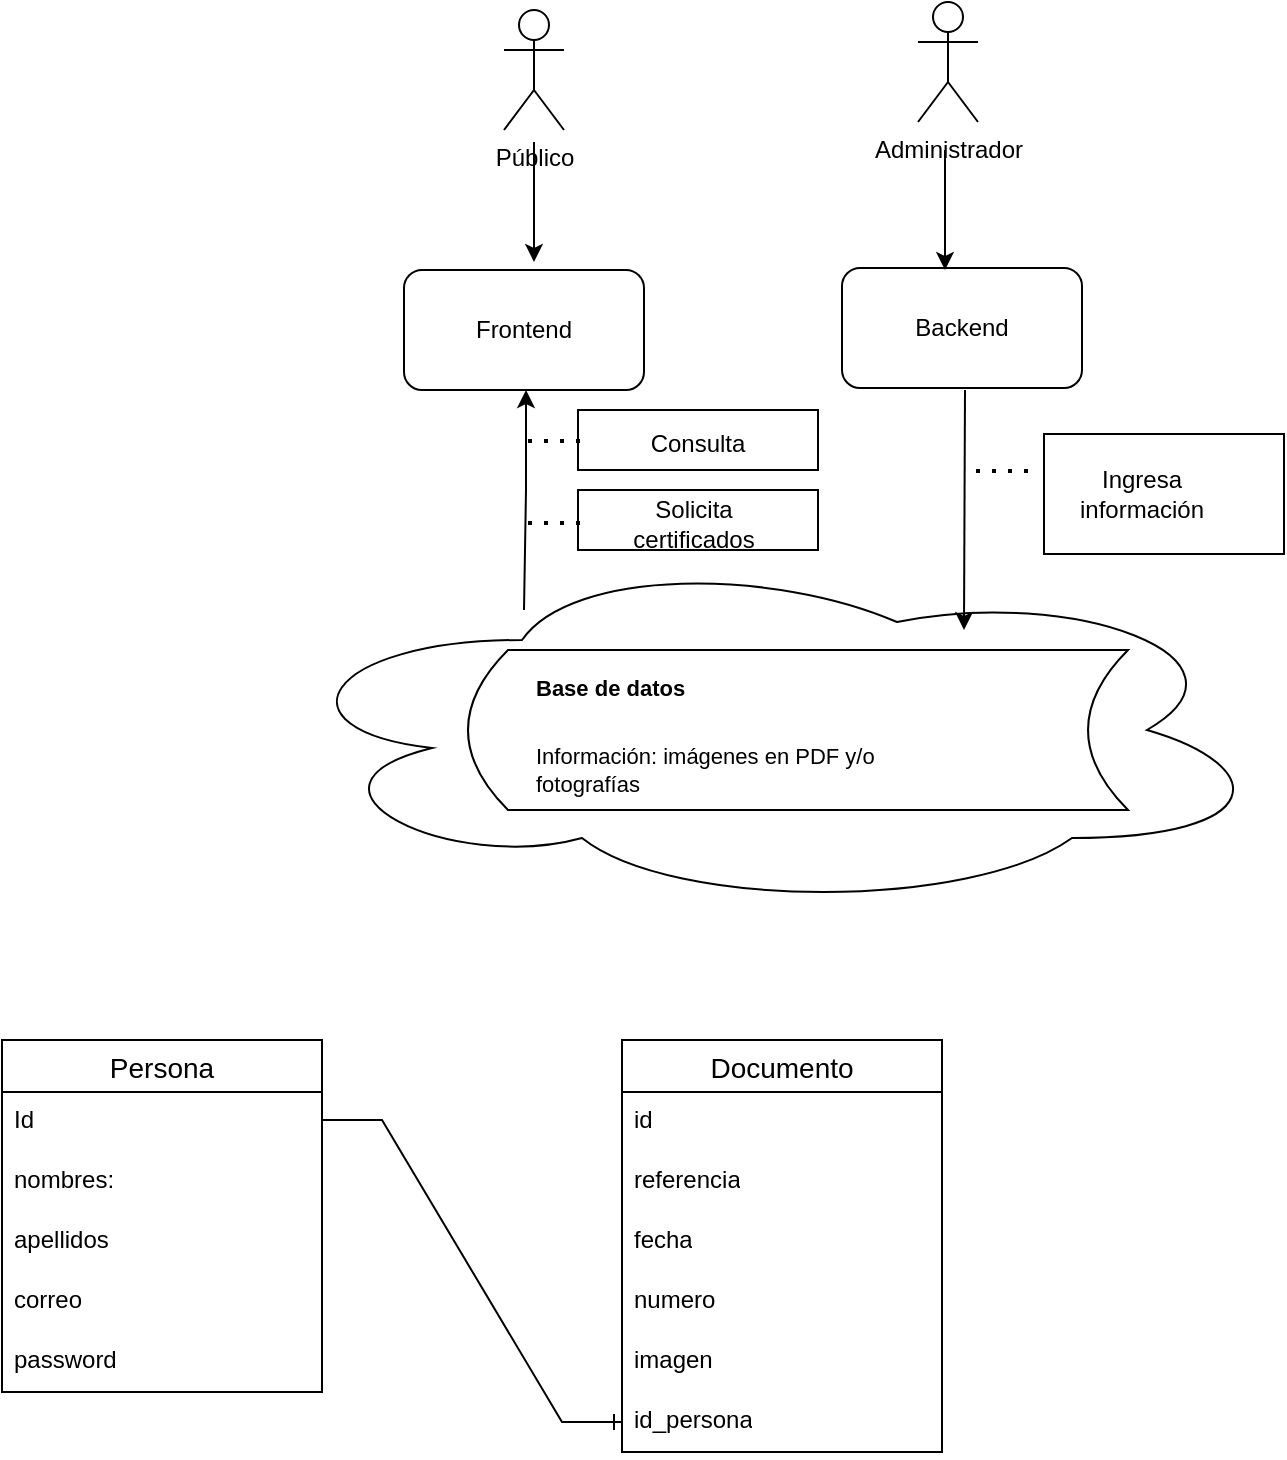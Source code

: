 <mxfile version="21.6.2" type="github">
  <diagram name="Página-1" id="cDTYFTd6cJc0zhmCFDx2">
    <mxGraphModel dx="1925" dy="476" grid="1" gridSize="10" guides="1" tooltips="1" connect="1" arrows="1" fold="1" page="1" pageScale="1" pageWidth="1100" pageHeight="850" math="0" shadow="0">
      <root>
        <mxCell id="0" />
        <mxCell id="1" parent="0" />
        <mxCell id="aPXw14oO3UXJPSaBbQl1-51" value="" style="group" parent="1" vertex="1" connectable="0">
          <mxGeometry y="1" width="531" height="424" as="geometry" />
        </mxCell>
        <mxCell id="aPXw14oO3UXJPSaBbQl1-30" value="" style="group" parent="aPXw14oO3UXJPSaBbQl1-51" vertex="1" connectable="0">
          <mxGeometry y="284" width="430" height="140" as="geometry" />
        </mxCell>
        <mxCell id="aPXw14oO3UXJPSaBbQl1-32" value="" style="group" parent="aPXw14oO3UXJPSaBbQl1-30" vertex="1" connectable="0">
          <mxGeometry x="-70" y="-40" width="500" height="180" as="geometry" />
        </mxCell>
        <mxCell id="aPXw14oO3UXJPSaBbQl1-31" value="" style="ellipse;shape=cloud;whiteSpace=wrap;html=1;" parent="aPXw14oO3UXJPSaBbQl1-32" vertex="1">
          <mxGeometry x="95" y="30" width="500" height="180" as="geometry" />
        </mxCell>
        <mxCell id="aPXw14oO3UXJPSaBbQl1-28" value="" style="shape=dataStorage;whiteSpace=wrap;html=1;fixedSize=1;" parent="aPXw14oO3UXJPSaBbQl1-32" vertex="1">
          <mxGeometry x="193" y="80" width="330" height="80" as="geometry" />
        </mxCell>
        <mxCell id="aPXw14oO3UXJPSaBbQl1-27" value="&lt;h1&gt;&lt;font style=&quot;font-size: 11px;&quot;&gt;&lt;span style=&quot;background-color: initial;&quot;&gt;Base de datos&lt;/span&gt;&lt;br&gt;&lt;/font&gt;&lt;/h1&gt;&lt;div&gt;&lt;font style=&quot;font-size: 11px;&quot;&gt;Información: imágenes en PDF y/o fotografías&lt;/font&gt;&lt;/div&gt;" style="text;html=1;strokeColor=none;fillColor=none;spacing=5;spacingTop=-20;whiteSpace=wrap;overflow=hidden;rounded=0;" parent="aPXw14oO3UXJPSaBbQl1-32" vertex="1">
          <mxGeometry x="222" y="75" width="180" height="85" as="geometry" />
        </mxCell>
        <mxCell id="aPXw14oO3UXJPSaBbQl1-50" value="" style="group" parent="aPXw14oO3UXJPSaBbQl1-51" vertex="1" connectable="0">
          <mxGeometry x="91" width="440" height="314" as="geometry" />
        </mxCell>
        <mxCell id="aPXw14oO3UXJPSaBbQl1-1" value="Público" style="shape=umlActor;verticalLabelPosition=bottom;verticalAlign=top;html=1;outlineConnect=0;" parent="aPXw14oO3UXJPSaBbQl1-50" vertex="1">
          <mxGeometry x="50" y="4" width="30" height="60" as="geometry" />
        </mxCell>
        <mxCell id="aPXw14oO3UXJPSaBbQl1-3" value="Administrador" style="shape=umlActor;verticalLabelPosition=bottom;verticalAlign=top;html=1;outlineConnect=0;" parent="aPXw14oO3UXJPSaBbQl1-50" vertex="1">
          <mxGeometry x="257" width="30" height="60" as="geometry" />
        </mxCell>
        <mxCell id="aPXw14oO3UXJPSaBbQl1-12" value="Frontend" style="rounded=1;whiteSpace=wrap;html=1;" parent="aPXw14oO3UXJPSaBbQl1-50" vertex="1">
          <mxGeometry y="134" width="120" height="60" as="geometry" />
        </mxCell>
        <mxCell id="aPXw14oO3UXJPSaBbQl1-13" value="Backend" style="rounded=1;whiteSpace=wrap;html=1;" parent="aPXw14oO3UXJPSaBbQl1-50" vertex="1">
          <mxGeometry x="219" y="133" width="120" height="60" as="geometry" />
        </mxCell>
        <mxCell id="aPXw14oO3UXJPSaBbQl1-16" value="" style="endArrow=classic;html=1;curved=1;" parent="aPXw14oO3UXJPSaBbQl1-50" edge="1">
          <mxGeometry width="50" height="50" relative="1" as="geometry">
            <mxPoint x="65" y="70" as="sourcePoint" />
            <mxPoint x="65" y="130" as="targetPoint" />
          </mxGeometry>
        </mxCell>
        <mxCell id="aPXw14oO3UXJPSaBbQl1-20" value="" style="endArrow=classic;html=1;curved=1;" parent="aPXw14oO3UXJPSaBbQl1-50" edge="1">
          <mxGeometry width="50" height="50" relative="1" as="geometry">
            <mxPoint x="270.5" y="74" as="sourcePoint" />
            <mxPoint x="270.5" y="134" as="targetPoint" />
          </mxGeometry>
        </mxCell>
        <mxCell id="aPXw14oO3UXJPSaBbQl1-22" value="" style="endArrow=classic;html=1;rounded=0;entryX=0.5;entryY=1;entryDx=0;entryDy=0;" parent="aPXw14oO3UXJPSaBbQl1-50" edge="1">
          <mxGeometry width="50" height="50" relative="1" as="geometry">
            <mxPoint x="60" y="304" as="sourcePoint" />
            <mxPoint x="61" y="194" as="targetPoint" />
            <Array as="points">
              <mxPoint x="61" y="244" />
            </Array>
          </mxGeometry>
        </mxCell>
        <mxCell id="aPXw14oO3UXJPSaBbQl1-24" value="" style="endArrow=classic;html=1;curved=1;" parent="aPXw14oO3UXJPSaBbQl1-50" edge="1">
          <mxGeometry width="50" height="50" relative="1" as="geometry">
            <mxPoint x="280.5" y="194" as="sourcePoint" />
            <mxPoint x="280" y="314" as="targetPoint" />
          </mxGeometry>
        </mxCell>
        <mxCell id="aPXw14oO3UXJPSaBbQl1-35" value="" style="group" parent="aPXw14oO3UXJPSaBbQl1-50" vertex="1" connectable="0">
          <mxGeometry x="87" y="204" width="120" height="32" as="geometry" />
        </mxCell>
        <mxCell id="aPXw14oO3UXJPSaBbQl1-33" value="" style="rounded=0;whiteSpace=wrap;html=1;" parent="aPXw14oO3UXJPSaBbQl1-35" vertex="1">
          <mxGeometry width="120" height="30" as="geometry" />
        </mxCell>
        <mxCell id="aPXw14oO3UXJPSaBbQl1-34" value="Consulta" style="text;html=1;strokeColor=none;fillColor=none;align=center;verticalAlign=middle;whiteSpace=wrap;rounded=0;" parent="aPXw14oO3UXJPSaBbQl1-35" vertex="1">
          <mxGeometry x="30" y="2" width="60" height="30" as="geometry" />
        </mxCell>
        <mxCell id="aPXw14oO3UXJPSaBbQl1-36" value="" style="group" parent="aPXw14oO3UXJPSaBbQl1-50" vertex="1" connectable="0">
          <mxGeometry x="85" y="244" width="120" height="32" as="geometry" />
        </mxCell>
        <mxCell id="aPXw14oO3UXJPSaBbQl1-37" value="" style="rounded=0;whiteSpace=wrap;html=1;" parent="aPXw14oO3UXJPSaBbQl1-36" vertex="1">
          <mxGeometry x="2" width="120" height="30" as="geometry" />
        </mxCell>
        <mxCell id="aPXw14oO3UXJPSaBbQl1-38" value="Solicita certificados" style="text;html=1;strokeColor=none;fillColor=none;align=center;verticalAlign=middle;whiteSpace=wrap;rounded=0;" parent="aPXw14oO3UXJPSaBbQl1-36" vertex="1">
          <mxGeometry x="30" y="2" width="60" height="30" as="geometry" />
        </mxCell>
        <mxCell id="aPXw14oO3UXJPSaBbQl1-39" value="" style="endArrow=none;dashed=1;html=1;dashPattern=1 3;strokeWidth=2;rounded=0;" parent="aPXw14oO3UXJPSaBbQl1-50" edge="1">
          <mxGeometry width="50" height="50" relative="1" as="geometry">
            <mxPoint x="62" y="219.5" as="sourcePoint" />
            <mxPoint x="92" y="219.5" as="targetPoint" />
          </mxGeometry>
        </mxCell>
        <mxCell id="aPXw14oO3UXJPSaBbQl1-42" value="" style="endArrow=none;dashed=1;html=1;dashPattern=1 3;strokeWidth=2;rounded=0;" parent="aPXw14oO3UXJPSaBbQl1-50" edge="1">
          <mxGeometry width="50" height="50" relative="1" as="geometry">
            <mxPoint x="62" y="260.5" as="sourcePoint" />
            <mxPoint x="92" y="260.5" as="targetPoint" />
          </mxGeometry>
        </mxCell>
        <mxCell id="aPXw14oO3UXJPSaBbQl1-45" value="" style="rounded=0;whiteSpace=wrap;html=1;" parent="aPXw14oO3UXJPSaBbQl1-50" vertex="1">
          <mxGeometry x="320" y="216" width="120" height="60" as="geometry" />
        </mxCell>
        <mxCell id="aPXw14oO3UXJPSaBbQl1-46" value="Ingresa información" style="text;html=1;strokeColor=none;fillColor=none;align=center;verticalAlign=middle;whiteSpace=wrap;rounded=0;" parent="aPXw14oO3UXJPSaBbQl1-50" vertex="1">
          <mxGeometry x="339" y="231" width="60" height="30" as="geometry" />
        </mxCell>
        <mxCell id="aPXw14oO3UXJPSaBbQl1-49" value="" style="endArrow=none;dashed=1;html=1;dashPattern=1 3;strokeWidth=2;rounded=0;" parent="aPXw14oO3UXJPSaBbQl1-50" edge="1">
          <mxGeometry width="50" height="50" relative="1" as="geometry">
            <mxPoint x="286" y="234.5" as="sourcePoint" />
            <mxPoint x="316" y="234.5" as="targetPoint" />
          </mxGeometry>
        </mxCell>
        <mxCell id="-1HphBzjS5nkgx1h5Q5x-1" value="Documento" style="swimlane;fontStyle=0;childLayout=stackLayout;horizontal=1;startSize=26;horizontalStack=0;resizeParent=1;resizeParentMax=0;resizeLast=0;collapsible=1;marginBottom=0;align=center;fontSize=14;" vertex="1" parent="1">
          <mxGeometry x="200" y="520" width="160" height="206" as="geometry" />
        </mxCell>
        <mxCell id="-1HphBzjS5nkgx1h5Q5x-2" value="id" style="text;strokeColor=none;fillColor=none;spacingLeft=4;spacingRight=4;overflow=hidden;rotatable=0;points=[[0,0.5],[1,0.5]];portConstraint=eastwest;fontSize=12;whiteSpace=wrap;html=1;" vertex="1" parent="-1HphBzjS5nkgx1h5Q5x-1">
          <mxGeometry y="26" width="160" height="30" as="geometry" />
        </mxCell>
        <mxCell id="-1HphBzjS5nkgx1h5Q5x-3" value="referencia" style="text;strokeColor=none;fillColor=none;spacingLeft=4;spacingRight=4;overflow=hidden;rotatable=0;points=[[0,0.5],[1,0.5]];portConstraint=eastwest;fontSize=12;whiteSpace=wrap;html=1;" vertex="1" parent="-1HphBzjS5nkgx1h5Q5x-1">
          <mxGeometry y="56" width="160" height="30" as="geometry" />
        </mxCell>
        <mxCell id="-1HphBzjS5nkgx1h5Q5x-4" value="fecha" style="text;strokeColor=none;fillColor=none;spacingLeft=4;spacingRight=4;overflow=hidden;rotatable=0;points=[[0,0.5],[1,0.5]];portConstraint=eastwest;fontSize=12;whiteSpace=wrap;html=1;" vertex="1" parent="-1HphBzjS5nkgx1h5Q5x-1">
          <mxGeometry y="86" width="160" height="30" as="geometry" />
        </mxCell>
        <mxCell id="-1HphBzjS5nkgx1h5Q5x-11" value="numero" style="text;strokeColor=none;fillColor=none;spacingLeft=4;spacingRight=4;overflow=hidden;rotatable=0;points=[[0,0.5],[1,0.5]];portConstraint=eastwest;fontSize=12;whiteSpace=wrap;html=1;" vertex="1" parent="-1HphBzjS5nkgx1h5Q5x-1">
          <mxGeometry y="116" width="160" height="30" as="geometry" />
        </mxCell>
        <mxCell id="-1HphBzjS5nkgx1h5Q5x-12" value="imagen" style="text;strokeColor=none;fillColor=none;spacingLeft=4;spacingRight=4;overflow=hidden;rotatable=0;points=[[0,0.5],[1,0.5]];portConstraint=eastwest;fontSize=12;whiteSpace=wrap;html=1;" vertex="1" parent="-1HphBzjS5nkgx1h5Q5x-1">
          <mxGeometry y="146" width="160" height="30" as="geometry" />
        </mxCell>
        <mxCell id="-1HphBzjS5nkgx1h5Q5x-14" value="id_persona" style="text;strokeColor=none;fillColor=none;spacingLeft=4;spacingRight=4;overflow=hidden;rotatable=0;points=[[0,0.5],[1,0.5]];portConstraint=eastwest;fontSize=12;whiteSpace=wrap;html=1;" vertex="1" parent="-1HphBzjS5nkgx1h5Q5x-1">
          <mxGeometry y="176" width="160" height="30" as="geometry" />
        </mxCell>
        <mxCell id="-1HphBzjS5nkgx1h5Q5x-5" value="Persona" style="swimlane;fontStyle=0;childLayout=stackLayout;horizontal=1;startSize=26;horizontalStack=0;resizeParent=1;resizeParentMax=0;resizeLast=0;collapsible=1;marginBottom=0;align=center;fontSize=14;" vertex="1" parent="1">
          <mxGeometry x="-110" y="520" width="160" height="176" as="geometry" />
        </mxCell>
        <mxCell id="-1HphBzjS5nkgx1h5Q5x-6" value="Id" style="text;strokeColor=none;fillColor=none;spacingLeft=4;spacingRight=4;overflow=hidden;rotatable=0;points=[[0,0.5],[1,0.5]];portConstraint=eastwest;fontSize=12;whiteSpace=wrap;html=1;" vertex="1" parent="-1HphBzjS5nkgx1h5Q5x-5">
          <mxGeometry y="26" width="160" height="30" as="geometry" />
        </mxCell>
        <mxCell id="-1HphBzjS5nkgx1h5Q5x-7" value="nombres:" style="text;strokeColor=none;fillColor=none;spacingLeft=4;spacingRight=4;overflow=hidden;rotatable=0;points=[[0,0.5],[1,0.5]];portConstraint=eastwest;fontSize=12;whiteSpace=wrap;html=1;" vertex="1" parent="-1HphBzjS5nkgx1h5Q5x-5">
          <mxGeometry y="56" width="160" height="30" as="geometry" />
        </mxCell>
        <mxCell id="-1HphBzjS5nkgx1h5Q5x-8" value="apellidos" style="text;strokeColor=none;fillColor=none;spacingLeft=4;spacingRight=4;overflow=hidden;rotatable=0;points=[[0,0.5],[1,0.5]];portConstraint=eastwest;fontSize=12;whiteSpace=wrap;html=1;" vertex="1" parent="-1HphBzjS5nkgx1h5Q5x-5">
          <mxGeometry y="86" width="160" height="30" as="geometry" />
        </mxCell>
        <mxCell id="-1HphBzjS5nkgx1h5Q5x-9" value="correo" style="text;strokeColor=none;fillColor=none;spacingLeft=4;spacingRight=4;overflow=hidden;rotatable=0;points=[[0,0.5],[1,0.5]];portConstraint=eastwest;fontSize=12;whiteSpace=wrap;html=1;" vertex="1" parent="-1HphBzjS5nkgx1h5Q5x-5">
          <mxGeometry y="116" width="160" height="30" as="geometry" />
        </mxCell>
        <mxCell id="-1HphBzjS5nkgx1h5Q5x-10" value="password" style="text;strokeColor=none;fillColor=none;spacingLeft=4;spacingRight=4;overflow=hidden;rotatable=0;points=[[0,0.5],[1,0.5]];portConstraint=eastwest;fontSize=12;whiteSpace=wrap;html=1;" vertex="1" parent="-1HphBzjS5nkgx1h5Q5x-5">
          <mxGeometry y="146" width="160" height="30" as="geometry" />
        </mxCell>
        <mxCell id="-1HphBzjS5nkgx1h5Q5x-15" value="" style="edgeStyle=entityRelationEdgeStyle;fontSize=12;html=1;endArrow=ERone;endFill=1;rounded=0;entryX=0;entryY=0.5;entryDx=0;entryDy=0;" edge="1" parent="1" target="-1HphBzjS5nkgx1h5Q5x-14">
          <mxGeometry width="100" height="100" relative="1" as="geometry">
            <mxPoint x="50" y="560" as="sourcePoint" />
            <mxPoint x="150" y="460" as="targetPoint" />
          </mxGeometry>
        </mxCell>
      </root>
    </mxGraphModel>
  </diagram>
</mxfile>
